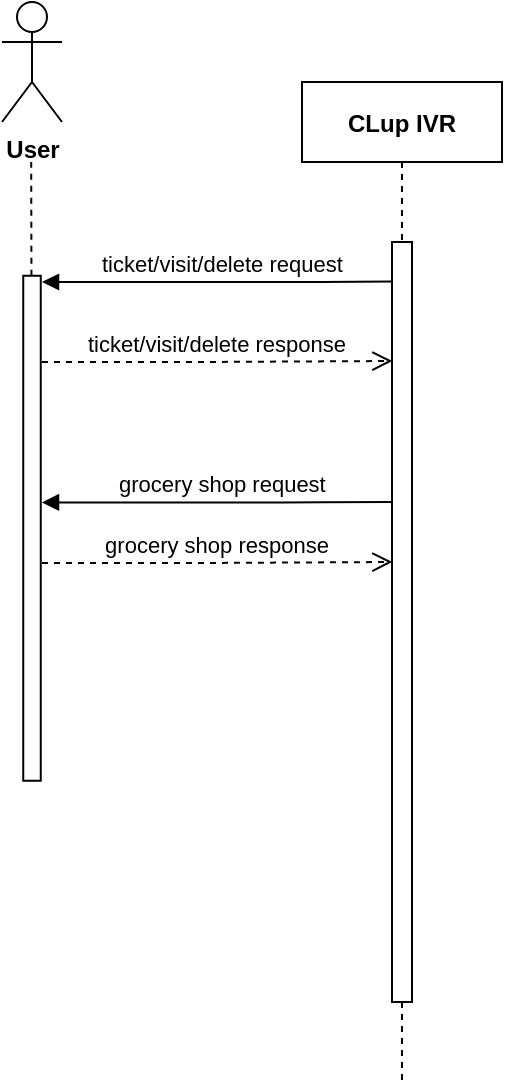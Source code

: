<mxfile version="13.10.7" type="device"><diagram id="kgpKYQtTHZ0yAKxKKP6v" name="Page-1"><mxGraphModel dx="694" dy="398" grid="1" gridSize="10" guides="1" tooltips="1" connect="1" arrows="1" fold="1" page="1" pageScale="1" pageWidth="850" pageHeight="1100" math="0" shadow="0"><root><mxCell id="0"/><mxCell id="1" parent="0"/><mxCell id="3nuBFxr9cyL0pnOWT2aG-5" value="CLup IVR" style="shape=umlLifeline;perimeter=lifelinePerimeter;container=1;collapsible=0;recursiveResize=0;rounded=0;shadow=0;strokeWidth=1;fontStyle=1" parent="1" vertex="1"><mxGeometry x="300" y="80" width="100" height="500" as="geometry"/></mxCell><mxCell id="3nuBFxr9cyL0pnOWT2aG-6" value="" style="points=[];perimeter=orthogonalPerimeter;rounded=0;shadow=0;strokeWidth=1;" parent="3nuBFxr9cyL0pnOWT2aG-5" vertex="1"><mxGeometry x="45" y="80" width="10" height="380" as="geometry"/></mxCell><mxCell id="3nuBFxr9cyL0pnOWT2aG-7" value="ticket/visit/delete response" style="verticalAlign=bottom;endArrow=open;dashed=1;endSize=8;shadow=0;strokeWidth=1;entryX=0.452;entryY=0.279;entryDx=0;entryDy=0;entryPerimeter=0;" parent="1" target="3nuBFxr9cyL0pnOWT2aG-5" edge="1"><mxGeometry relative="1" as="geometry"><mxPoint x="330" y="220" as="targetPoint"/><mxPoint x="170" y="220" as="sourcePoint"/><Array as="points"><mxPoint x="250" y="220"/></Array></mxGeometry></mxCell><mxCell id="3nuBFxr9cyL0pnOWT2aG-8" value="ticket/visit/delete request" style="verticalAlign=bottom;endArrow=block;shadow=0;strokeWidth=1;exitX=0.02;exitY=0.052;exitDx=0;exitDy=0;exitPerimeter=0;" parent="1" source="3nuBFxr9cyL0pnOWT2aG-6" edge="1"><mxGeometry x="-0.027" relative="1" as="geometry"><mxPoint x="340" y="180" as="sourcePoint"/><mxPoint x="170" y="180" as="targetPoint"/><Array as="points"><mxPoint x="300" y="180"/><mxPoint x="270" y="180"/></Array><mxPoint as="offset"/></mxGeometry></mxCell><mxCell id="OjuSzZQgA0Jdczm6zic6-1" value="&lt;b&gt;User&lt;/b&gt;" style="shape=umlActor;verticalLabelPosition=bottom;verticalAlign=top;html=1;outlineConnect=0;" vertex="1" parent="1"><mxGeometry x="150" y="40" width="30" height="60" as="geometry"/></mxCell><mxCell id="OjuSzZQgA0Jdczm6zic6-3" value="" style="endArrow=none;dashed=1;html=1;" edge="1" parent="1" source="OjuSzZQgA0Jdczm6zic6-6"><mxGeometry width="50" height="50" relative="1" as="geometry"><mxPoint x="164.6" y="410" as="sourcePoint"/><mxPoint x="164.6" y="120" as="targetPoint"/><Array as="points"/></mxGeometry></mxCell><mxCell id="OjuSzZQgA0Jdczm6zic6-6" value="" style="rounded=0;whiteSpace=wrap;html=1;rotation=90;" vertex="1" parent="1"><mxGeometry x="38.75" y="298.75" width="252.5" height="8.75" as="geometry"/></mxCell><mxCell id="OjuSzZQgA0Jdczm6zic6-8" value="grocery shop request" style="verticalAlign=bottom;endArrow=block;shadow=0;strokeWidth=1;exitX=0.02;exitY=0.052;exitDx=0;exitDy=0;exitPerimeter=0;" edge="1" parent="1"><mxGeometry x="-0.027" relative="1" as="geometry"><mxPoint x="345.2" y="290" as="sourcePoint"/><mxPoint x="170" y="290.24" as="targetPoint"/><Array as="points"><mxPoint x="300" y="290.24"/><mxPoint x="270" y="290.24"/></Array><mxPoint as="offset"/></mxGeometry></mxCell><mxCell id="OjuSzZQgA0Jdczm6zic6-9" value="grocery shop response" style="verticalAlign=bottom;endArrow=open;dashed=1;endSize=8;shadow=0;strokeWidth=1;entryX=0.452;entryY=0.279;entryDx=0;entryDy=0;entryPerimeter=0;" edge="1" parent="1"><mxGeometry relative="1" as="geometry"><mxPoint x="345.2" y="320" as="targetPoint"/><mxPoint x="170" y="320.5" as="sourcePoint"/><Array as="points"><mxPoint x="250" y="320.5"/></Array></mxGeometry></mxCell></root></mxGraphModel></diagram></mxfile>
